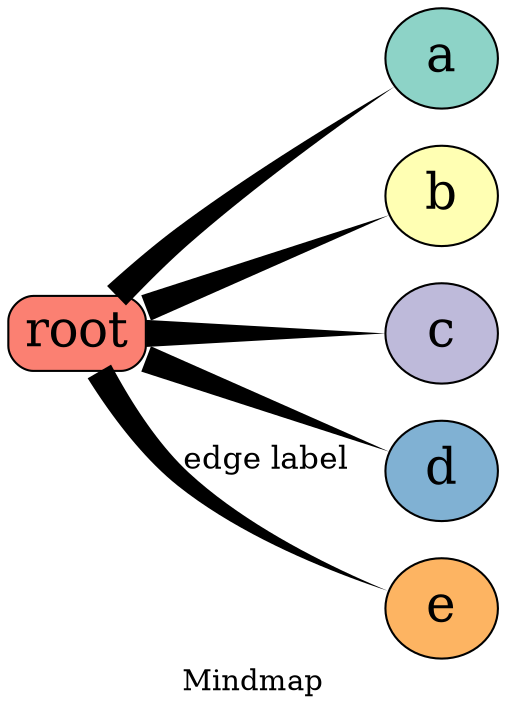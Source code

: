 digraph mindmap {
  label = "Mindmap"
  bgcolor="transparent"
  rankdir=LR
  node [fontsize=24, colorscheme=set312, style=filled]

  root [fillcolor=4 shape=box style="rounded,filled"]
  a [fillcolor=1 style=radial]
  b [fillcolor=2 style=radial]
  c [fillcolor=3]
  d [fillcolor=5]
  e [fillcolor=6]

  edge [style=tapered penwidth=13 arrowhead=none fontsize=15]
  root -> {a b c d}
  root -> e [label="edge label"]
}
